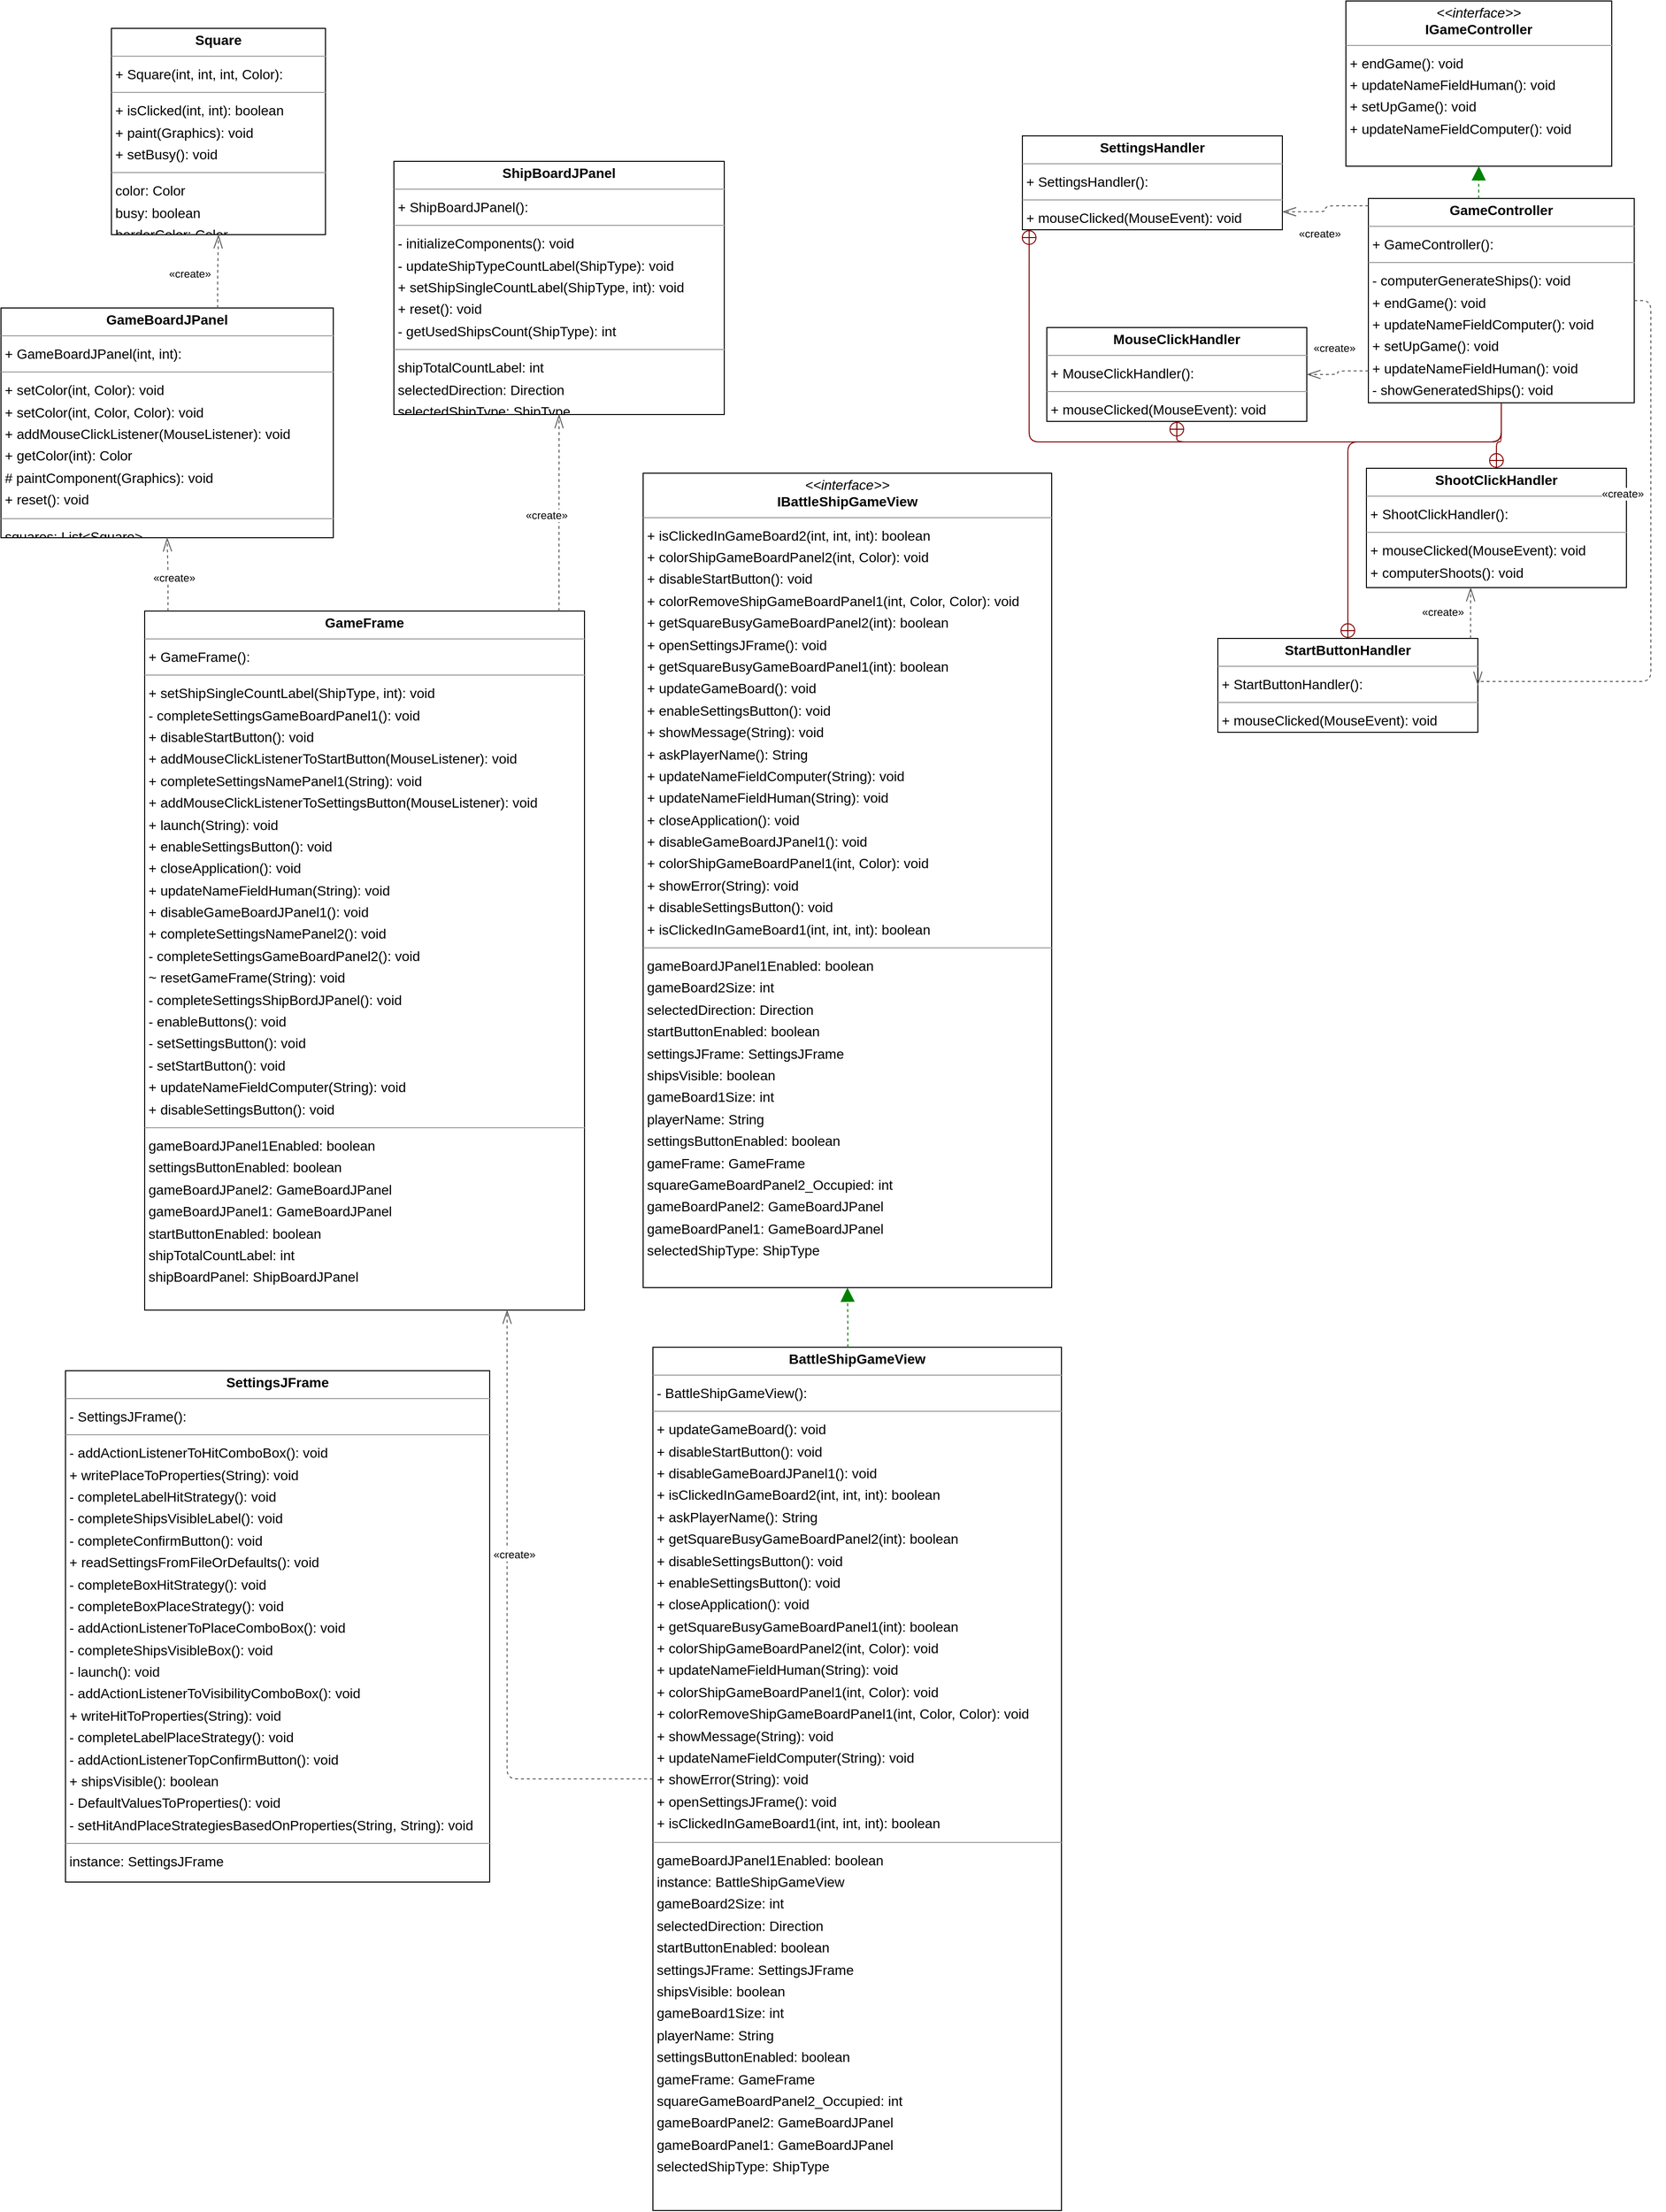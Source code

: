 <mxGraphModel dx="0" dy="0" grid="1" gridSize="10" guides="1" tooltips="1" connect="1" arrows="1" fold="1" page="0" pageScale="1" background="none" math="0" shadow="0">
  <root>
    <mxCell id="0" />
    <mxCell id="1" parent="0" />
    <mxCell id="node7" parent="1" vertex="1" value="&lt;p style=&quot;margin:0px;margin-top:4px;text-align:center;&quot;&gt;&lt;b&gt;BattleShipGameView&lt;/b&gt;&lt;/p&gt;&lt;hr size=&quot;1&quot;/&gt;&lt;p style=&quot;margin:0 0 0 4px;line-height:1.6;&quot;&gt;- BattleShipGameView(): &lt;/p&gt;&lt;hr size=&quot;1&quot;/&gt;&lt;p style=&quot;margin:0 0 0 4px;line-height:1.6;&quot;&gt;+ updateGameBoard(): void&lt;br/&gt;+ disableStartButton(): void&lt;br/&gt;+ disableGameBoardJPanel1(): void&lt;br/&gt;+ isClickedInGameBoard2(int, int, int): boolean&lt;br/&gt;+ askPlayerName(): String&lt;br/&gt;+ getSquareBusyGameBoardPanel2(int): boolean&lt;br/&gt;+ disableSettingsButton(): void&lt;br/&gt;+ enableSettingsButton(): void&lt;br/&gt;+ closeApplication(): void&lt;br/&gt;+ getSquareBusyGameBoardPanel1(int): boolean&lt;br/&gt;+ colorShipGameBoardPanel2(int, Color): void&lt;br/&gt;+ updateNameFieldHuman(String): void&lt;br/&gt;+ colorShipGameBoardPanel1(int, Color): void&lt;br/&gt;+ colorRemoveShipGameBoardPanel1(int, Color, Color): void&lt;br/&gt;+ showMessage(String): void&lt;br/&gt;+ updateNameFieldComputer(String): void&lt;br/&gt;+ showError(String): void&lt;br/&gt;+ openSettingsJFrame(): void&lt;br/&gt;+ isClickedInGameBoard1(int, int, int): boolean&lt;/p&gt;&lt;hr size=&quot;1&quot;/&gt;&lt;p style=&quot;margin:0 0 0 4px;line-height:1.6;&quot;&gt; gameBoardJPanel1Enabled: boolean&lt;br/&gt; instance: BattleShipGameView&lt;br/&gt; gameBoard2Size: int&lt;br/&gt; selectedDirection: Direction&lt;br/&gt; startButtonEnabled: boolean&lt;br/&gt; settingsJFrame: SettingsJFrame&lt;br/&gt; shipsVisible: boolean&lt;br/&gt; gameBoard1Size: int&lt;br/&gt; playerName: String&lt;br/&gt; settingsButtonEnabled: boolean&lt;br/&gt; gameFrame: GameFrame&lt;br/&gt; squareGameBoardPanel2_Occupied: int&lt;br/&gt; gameBoardPanel2: GameBoardJPanel&lt;br/&gt; gameBoardPanel1: GameBoardJPanel&lt;br/&gt; selectedShipType: ShipType&lt;/p&gt;" style="verticalAlign=top;align=left;overflow=fill;fontSize=14;fontFamily=Helvetica;html=1;rounded=0;shadow=0;comic=0;labelBackgroundColor=none;strokeWidth=1;">
      <mxGeometry x="560" y="1363" width="418" height="883" as="geometry" />
    </mxCell>
    <mxCell id="node2" parent="1" vertex="1" value="&lt;p style=&quot;margin:0px;margin-top:4px;text-align:center;&quot;&gt;&lt;b&gt;GameBoardJPanel&lt;/b&gt;&lt;/p&gt;&lt;hr size=&quot;1&quot;/&gt;&lt;p style=&quot;margin:0 0 0 4px;line-height:1.6;&quot;&gt;+ GameBoardJPanel(int, int): &lt;/p&gt;&lt;hr size=&quot;1&quot;/&gt;&lt;p style=&quot;margin:0 0 0 4px;line-height:1.6;&quot;&gt;+ setColor(int, Color): void&lt;br/&gt;+ setColor(int, Color, Color): void&lt;br/&gt;+ addMouseClickListener(MouseListener): void&lt;br/&gt;+ getColor(int): Color&lt;br/&gt;# paintComponent(Graphics): void&lt;br/&gt;+ reset(): void&lt;/p&gt;&lt;hr size=&quot;1&quot;/&gt;&lt;p style=&quot;margin:0 0 0 4px;line-height:1.6;&quot;&gt; squares: List&amp;lt;Square&amp;gt;&lt;/p&gt;" style="verticalAlign=top;align=left;overflow=fill;fontSize=14;fontFamily=Helvetica;html=1;rounded=0;shadow=0;comic=0;labelBackgroundColor=none;strokeWidth=1;">
      <mxGeometry x="-107" y="300" width="340" height="235" as="geometry" />
    </mxCell>
    <mxCell id="node3" parent="1" vertex="1" value="&lt;p style=&quot;margin:0px;margin-top:4px;text-align:center;&quot;&gt;&lt;b&gt;GameController&lt;/b&gt;&lt;/p&gt;&lt;hr size=&quot;1&quot;/&gt;&lt;p style=&quot;margin:0 0 0 4px;line-height:1.6;&quot;&gt;+ GameController(): &lt;/p&gt;&lt;hr size=&quot;1&quot;/&gt;&lt;p style=&quot;margin:0 0 0 4px;line-height:1.6;&quot;&gt;- computerGenerateShips(): void&lt;br/&gt;+ endGame(): void&lt;br/&gt;+ updateNameFieldComputer(): void&lt;br/&gt;+ setUpGame(): void&lt;br/&gt;+ updateNameFieldHuman(): void&lt;br/&gt;- showGeneratedShips(): void&lt;/p&gt;" style="verticalAlign=top;align=left;overflow=fill;fontSize=14;fontFamily=Helvetica;html=1;rounded=0;shadow=0;comic=0;labelBackgroundColor=none;strokeWidth=1;">
      <mxGeometry x="1292" y="188" width="272" height="209" as="geometry" />
    </mxCell>
    <mxCell id="node4" parent="1" vertex="1" value="&lt;p style=&quot;margin:0px;margin-top:4px;text-align:center;&quot;&gt;&lt;b&gt;GameFrame&lt;/b&gt;&lt;/p&gt;&lt;hr size=&quot;1&quot;/&gt;&lt;p style=&quot;margin:0 0 0 4px;line-height:1.6;&quot;&gt;+ GameFrame(): &lt;/p&gt;&lt;hr size=&quot;1&quot;/&gt;&lt;p style=&quot;margin:0 0 0 4px;line-height:1.6;&quot;&gt;+ setShipSingleCountLabel(ShipType, int): void&lt;br/&gt;- completeSettingsGameBoardPanel1(): void&lt;br/&gt;+ disableStartButton(): void&lt;br/&gt;+ addMouseClickListenerToStartButton(MouseListener): void&lt;br/&gt;+ completeSettingsNamePanel1(String): void&lt;br/&gt;+ addMouseClickListenerToSettingsButton(MouseListener): void&lt;br/&gt;+ launch(String): void&lt;br/&gt;+ enableSettingsButton(): void&lt;br/&gt;+ closeApplication(): void&lt;br/&gt;+ updateNameFieldHuman(String): void&lt;br/&gt;+ disableGameBoardJPanel1(): void&lt;br/&gt;+ completeSettingsNamePanel2(): void&lt;br/&gt;- completeSettingsGameBoardPanel2(): void&lt;br/&gt;~ resetGameFrame(String): void&lt;br/&gt;- completeSettingsShipBordJPanel(): void&lt;br/&gt;- enableButtons(): void&lt;br/&gt;- setSettingsButton(): void&lt;br/&gt;- setStartButton(): void&lt;br/&gt;+ updateNameFieldComputer(String): void&lt;br/&gt;+ disableSettingsButton(): void&lt;/p&gt;&lt;hr size=&quot;1&quot;/&gt;&lt;p style=&quot;margin:0 0 0 4px;line-height:1.6;&quot;&gt; gameBoardJPanel1Enabled: boolean&lt;br/&gt; settingsButtonEnabled: boolean&lt;br/&gt; gameBoardJPanel2: GameBoardJPanel&lt;br/&gt; gameBoardJPanel1: GameBoardJPanel&lt;br/&gt; startButtonEnabled: boolean&lt;br/&gt; shipTotalCountLabel: int&lt;br/&gt; shipBoardPanel: ShipBoardJPanel&lt;/p&gt;" style="verticalAlign=top;align=left;overflow=fill;fontSize=14;fontFamily=Helvetica;html=1;rounded=0;shadow=0;comic=0;labelBackgroundColor=none;strokeWidth=1;">
      <mxGeometry x="40" y="610" width="450" height="715" as="geometry" />
    </mxCell>
    <mxCell id="node10" parent="1" vertex="1" value="&lt;p style=&quot;margin:0px;margin-top:4px;text-align:center;&quot;&gt;&lt;i&gt;&amp;lt;&amp;lt;interface&amp;gt;&amp;gt;&lt;/i&gt;&lt;br/&gt;&lt;b&gt;IBattleShipGameView&lt;/b&gt;&lt;/p&gt;&lt;hr size=&quot;1&quot;/&gt;&lt;p style=&quot;margin:0 0 0 4px;line-height:1.6;&quot;&gt;+ isClickedInGameBoard2(int, int, int): boolean&lt;br/&gt;+ colorShipGameBoardPanel2(int, Color): void&lt;br/&gt;+ disableStartButton(): void&lt;br/&gt;+ colorRemoveShipGameBoardPanel1(int, Color, Color): void&lt;br/&gt;+ getSquareBusyGameBoardPanel2(int): boolean&lt;br/&gt;+ openSettingsJFrame(): void&lt;br/&gt;+ getSquareBusyGameBoardPanel1(int): boolean&lt;br/&gt;+ updateGameBoard(): void&lt;br/&gt;+ enableSettingsButton(): void&lt;br/&gt;+ showMessage(String): void&lt;br/&gt;+ askPlayerName(): String&lt;br/&gt;+ updateNameFieldComputer(String): void&lt;br/&gt;+ updateNameFieldHuman(String): void&lt;br/&gt;+ closeApplication(): void&lt;br/&gt;+ disableGameBoardJPanel1(): void&lt;br/&gt;+ colorShipGameBoardPanel1(int, Color): void&lt;br/&gt;+ showError(String): void&lt;br/&gt;+ disableSettingsButton(): void&lt;br/&gt;+ isClickedInGameBoard1(int, int, int): boolean&lt;/p&gt;&lt;hr size=&quot;1&quot;/&gt;&lt;p style=&quot;margin:0 0 0 4px;line-height:1.6;&quot;&gt; gameBoardJPanel1Enabled: boolean&lt;br/&gt; gameBoard2Size: int&lt;br/&gt; selectedDirection: Direction&lt;br/&gt; startButtonEnabled: boolean&lt;br/&gt; settingsJFrame: SettingsJFrame&lt;br/&gt; shipsVisible: boolean&lt;br/&gt; gameBoard1Size: int&lt;br/&gt; playerName: String&lt;br/&gt; settingsButtonEnabled: boolean&lt;br/&gt; gameFrame: GameFrame&lt;br/&gt; squareGameBoardPanel2_Occupied: int&lt;br/&gt; gameBoardPanel2: GameBoardJPanel&lt;br/&gt; gameBoardPanel1: GameBoardJPanel&lt;br/&gt; selectedShipType: ShipType&lt;/p&gt;" style="verticalAlign=top;align=left;overflow=fill;fontSize=14;fontFamily=Helvetica;html=1;rounded=0;shadow=0;comic=0;labelBackgroundColor=none;strokeWidth=1;">
      <mxGeometry x="550" y="469" width="418" height="833" as="geometry" />
    </mxCell>
    <mxCell id="node0" parent="1" vertex="1" value="&lt;p style=&quot;margin:0px;margin-top:4px;text-align:center;&quot;&gt;&lt;i&gt;&amp;lt;&amp;lt;interface&amp;gt;&amp;gt;&lt;/i&gt;&lt;br/&gt;&lt;b&gt;IGameController&lt;/b&gt;&lt;/p&gt;&lt;hr size=&quot;1&quot;/&gt;&lt;p style=&quot;margin:0 0 0 4px;line-height:1.6;&quot;&gt;+ endGame(): void&lt;br/&gt;+ updateNameFieldHuman(): void&lt;br/&gt;+ setUpGame(): void&lt;br/&gt;+ updateNameFieldComputer(): void&lt;/p&gt;" style="verticalAlign=top;align=left;overflow=fill;fontSize=14;fontFamily=Helvetica;html=1;rounded=0;shadow=0;comic=0;labelBackgroundColor=none;strokeWidth=1;">
      <mxGeometry x="1269" y="-14" width="272" height="169" as="geometry" />
    </mxCell>
    <mxCell id="node6" parent="1" vertex="1" value="&lt;p style=&quot;margin:0px;margin-top:4px;text-align:center;&quot;&gt;&lt;b&gt;MouseClickHandler&lt;/b&gt;&lt;/p&gt;&lt;hr size=&quot;1&quot;/&gt;&lt;p style=&quot;margin:0 0 0 4px;line-height:1.6;&quot;&gt;+ MouseClickHandler(): &lt;/p&gt;&lt;hr size=&quot;1&quot;/&gt;&lt;p style=&quot;margin:0 0 0 4px;line-height:1.6;&quot;&gt;+ mouseClicked(MouseEvent): void&lt;/p&gt;" style="verticalAlign=top;align=left;overflow=fill;fontSize=14;fontFamily=Helvetica;html=1;rounded=0;shadow=0;comic=0;labelBackgroundColor=none;strokeWidth=1;">
      <mxGeometry x="963" y="320" width="266" height="96" as="geometry" />
    </mxCell>
    <mxCell id="node12" parent="1" vertex="1" value="&lt;p style=&quot;margin:0px;margin-top:4px;text-align:center;&quot;&gt;&lt;b&gt;SettingsHandler&lt;/b&gt;&lt;/p&gt;&lt;hr size=&quot;1&quot;/&gt;&lt;p style=&quot;margin:0 0 0 4px;line-height:1.6;&quot;&gt;+ SettingsHandler(): &lt;/p&gt;&lt;hr size=&quot;1&quot;/&gt;&lt;p style=&quot;margin:0 0 0 4px;line-height:1.6;&quot;&gt;+ mouseClicked(MouseEvent): void&lt;/p&gt;" style="verticalAlign=top;align=left;overflow=fill;fontSize=14;fontFamily=Helvetica;html=1;rounded=0;shadow=0;comic=0;labelBackgroundColor=none;strokeWidth=1;">
      <mxGeometry x="938" y="124" width="266" height="96" as="geometry" />
    </mxCell>
    <mxCell id="node5" parent="1" vertex="1" value="&lt;p style=&quot;margin:0px;margin-top:4px;text-align:center;&quot;&gt;&lt;b&gt;SettingsJFrame&lt;/b&gt;&lt;/p&gt;&lt;hr size=&quot;1&quot;/&gt;&lt;p style=&quot;margin:0 0 0 4px;line-height:1.6;&quot;&gt;- SettingsJFrame(): &lt;/p&gt;&lt;hr size=&quot;1&quot;/&gt;&lt;p style=&quot;margin:0 0 0 4px;line-height:1.6;&quot;&gt;- addActionListenerToHitComboBox(): void&lt;br/&gt;+ writePlaceToProperties(String): void&lt;br/&gt;- completeLabelHitStrategy(): void&lt;br/&gt;- completeShipsVisibleLabel(): void&lt;br/&gt;- completeConfirmButton(): void&lt;br/&gt;+ readSettingsFromFileOrDefaults(): void&lt;br/&gt;- completeBoxHitStrategy(): void&lt;br/&gt;- completeBoxPlaceStrategy(): void&lt;br/&gt;- addActionListenerToPlaceComboBox(): void&lt;br/&gt;- completeShipsVisibleBox(): void&lt;br/&gt;- launch(): void&lt;br/&gt;- addActionListenerToVisibilityComboBox(): void&lt;br/&gt;+ writeHitToProperties(String): void&lt;br/&gt;- completeLabelPlaceStrategy(): void&lt;br/&gt;- addActionListenerTopConfirmButton(): void&lt;br/&gt;+ shipsVisible(): boolean&lt;br/&gt;- DefaultValuesToProperties(): void&lt;br/&gt;- setHitAndPlaceStrategiesBasedOnProperties(String, String): void&lt;/p&gt;&lt;hr size=&quot;1&quot;/&gt;&lt;p style=&quot;margin:0 0 0 4px;line-height:1.6;&quot;&gt; instance: SettingsJFrame&lt;/p&gt;" style="verticalAlign=top;align=left;overflow=fill;fontSize=14;fontFamily=Helvetica;html=1;rounded=0;shadow=0;comic=0;labelBackgroundColor=none;strokeWidth=1;">
      <mxGeometry x="-41" y="1387" width="434" height="523" as="geometry" />
    </mxCell>
    <mxCell id="node8" parent="1" vertex="1" value="&lt;p style=&quot;margin:0px;margin-top:4px;text-align:center;&quot;&gt;&lt;b&gt;ShipBoardJPanel&lt;/b&gt;&lt;/p&gt;&lt;hr size=&quot;1&quot;/&gt;&lt;p style=&quot;margin:0 0 0 4px;line-height:1.6;&quot;&gt;+ ShipBoardJPanel(): &lt;/p&gt;&lt;hr size=&quot;1&quot;/&gt;&lt;p style=&quot;margin:0 0 0 4px;line-height:1.6;&quot;&gt;- initializeComponents(): void&lt;br/&gt;- updateShipTypeCountLabel(ShipType): void&lt;br/&gt;+ setShipSingleCountLabel(ShipType, int): void&lt;br/&gt;+ reset(): void&lt;br/&gt;- getUsedShipsCount(ShipType): int&lt;/p&gt;&lt;hr size=&quot;1&quot;/&gt;&lt;p style=&quot;margin:0 0 0 4px;line-height:1.6;&quot;&gt; shipTotalCountLabel: int&lt;br/&gt; selectedDirection: Direction&lt;br/&gt; selectedShipType: ShipType&lt;/p&gt;" style="verticalAlign=top;align=left;overflow=fill;fontSize=14;fontFamily=Helvetica;html=1;rounded=0;shadow=0;comic=0;labelBackgroundColor=none;strokeWidth=1;">
      <mxGeometry x="295" y="150" width="338" height="259" as="geometry" />
    </mxCell>
    <mxCell id="node9" parent="1" vertex="1" value="&lt;p style=&quot;margin:0px;margin-top:4px;text-align:center;&quot;&gt;&lt;b&gt;ShootClickHandler&lt;/b&gt;&lt;/p&gt;&lt;hr size=&quot;1&quot;/&gt;&lt;p style=&quot;margin:0 0 0 4px;line-height:1.6;&quot;&gt;+ ShootClickHandler(): &lt;/p&gt;&lt;hr size=&quot;1&quot;/&gt;&lt;p style=&quot;margin:0 0 0 4px;line-height:1.6;&quot;&gt;+ mouseClicked(MouseEvent): void&lt;br/&gt;+ computerShoots(): void&lt;/p&gt;" style="verticalAlign=top;align=left;overflow=fill;fontSize=14;fontFamily=Helvetica;html=1;rounded=0;shadow=0;comic=0;labelBackgroundColor=none;strokeWidth=1;">
      <mxGeometry x="1290" y="464" width="266" height="122" as="geometry" />
    </mxCell>
    <mxCell id="node11" parent="1" vertex="1" value="&lt;p style=&quot;margin:0px;margin-top:4px;text-align:center;&quot;&gt;&lt;b&gt;Square&lt;/b&gt;&lt;/p&gt;&lt;hr size=&quot;1&quot;/&gt;&lt;p style=&quot;margin:0 0 0 4px;line-height:1.6;&quot;&gt;+ Square(int, int, int, Color): &lt;/p&gt;&lt;hr size=&quot;1&quot;/&gt;&lt;p style=&quot;margin:0 0 0 4px;line-height:1.6;&quot;&gt;+ isClicked(int, int): boolean&lt;br/&gt;+ paint(Graphics): void&lt;br/&gt;+ setBusy(): void&lt;/p&gt;&lt;hr size=&quot;1&quot;/&gt;&lt;p style=&quot;margin:0 0 0 4px;line-height:1.6;&quot;&gt; color: Color&lt;br/&gt; busy: boolean&lt;br/&gt; borderColor: Color&lt;/p&gt;" style="verticalAlign=top;align=left;overflow=fill;fontSize=14;fontFamily=Helvetica;html=1;rounded=0;shadow=0;comic=0;labelBackgroundColor=none;strokeWidth=1;">
      <mxGeometry x="6" y="14" width="219" height="211" as="geometry" />
    </mxCell>
    <mxCell id="node1" parent="1" vertex="1" value="&lt;p style=&quot;margin:0px;margin-top:4px;text-align:center;&quot;&gt;&lt;b&gt;StartButtonHandler&lt;/b&gt;&lt;/p&gt;&lt;hr size=&quot;1&quot;/&gt;&lt;p style=&quot;margin:0 0 0 4px;line-height:1.6;&quot;&gt;+ StartButtonHandler(): &lt;/p&gt;&lt;hr size=&quot;1&quot;/&gt;&lt;p style=&quot;margin:0 0 0 4px;line-height:1.6;&quot;&gt;+ mouseClicked(MouseEvent): void&lt;/p&gt;" style="verticalAlign=top;align=left;overflow=fill;fontSize=14;fontFamily=Helvetica;html=1;rounded=0;shadow=0;comic=0;labelBackgroundColor=none;strokeWidth=1;">
      <mxGeometry x="1138" y="638" width="266" height="96" as="geometry" />
    </mxCell>
    <mxCell id="edge7" edge="1" value="" parent="1" source="node7" target="node4" style="html=1;rounded=1;edgeStyle=orthogonalEdgeStyle;dashed=1;startArrow=none;endArrow=openThin;endSize=12;strokeColor=#595959;exitX=0.000;exitY=0.500;exitDx=0;exitDy=0;entryX=0.824;entryY=1.000;entryDx=0;entryDy=0;">
      <mxGeometry width="50" height="50" relative="1" as="geometry">
        <Array as="points">
          <mxPoint x="411" y="1804" />
        </Array>
      </mxGeometry>
    </mxCell>
    <mxCell id="label44" parent="edge7" vertex="1" connectable="0" value="«create»" style="edgeLabel;resizable=0;html=1;align=left;verticalAlign=top;strokeColor=default;">
      <mxGeometry x="395" y="1562" as="geometry" />
    </mxCell>
    <mxCell id="edge5" edge="1" value="" parent="1" source="node7" target="node10" style="html=1;rounded=1;edgeStyle=orthogonalEdgeStyle;dashed=1;startArrow=none;endArrow=block;endSize=12;strokeColor=#008200;exitX=0.477;exitY=0.000;exitDx=0;exitDy=0;entryX=0.500;entryY=1.000;entryDx=0;entryDy=0;">
      <mxGeometry width="50" height="50" relative="1" as="geometry">
        <Array as="points" />
      </mxGeometry>
    </mxCell>
    <mxCell id="edge12" edge="1" value="" parent="1" source="node2" target="node11" style="html=1;rounded=1;edgeStyle=orthogonalEdgeStyle;dashed=1;startArrow=none;endArrow=openThin;endSize=12;strokeColor=#595959;exitX=0.652;exitY=0.000;exitDx=0;exitDy=0;entryX=0.500;entryY=1.000;entryDx=0;entryDy=0;">
      <mxGeometry width="50" height="50" relative="1" as="geometry">
        <Array as="points" />
      </mxGeometry>
    </mxCell>
    <mxCell id="label74" parent="edge12" vertex="1" connectable="0" value="«create»" style="edgeLabel;resizable=0;html=1;align=left;verticalAlign=top;strokeColor=default;">
      <mxGeometry x="63" y="252" as="geometry" />
    </mxCell>
    <mxCell id="edge4" edge="1" value="" parent="1" source="node3" target="node0" style="html=1;rounded=1;edgeStyle=orthogonalEdgeStyle;dashed=1;startArrow=none;endArrow=block;endSize=12;strokeColor=#008200;exitX=0.415;exitY=0.000;exitDx=0;exitDy=0;entryX=0.500;entryY=1.000;entryDx=0;entryDy=0;">
      <mxGeometry width="50" height="50" relative="1" as="geometry">
        <Array as="points" />
      </mxGeometry>
    </mxCell>
    <mxCell id="edge6" edge="1" value="" parent="1" source="node3" target="node6" style="html=1;rounded=1;edgeStyle=orthogonalEdgeStyle;dashed=1;startArrow=none;endArrow=openThin;endSize=12;strokeColor=#595959;exitX=0.000;exitY=0.844;exitDx=0;exitDy=0;entryX=1.000;entryY=0.500;entryDx=0;entryDy=0;">
      <mxGeometry width="50" height="50" relative="1" as="geometry">
        <Array as="points" />
      </mxGeometry>
    </mxCell>
    <mxCell id="label38" parent="edge6" vertex="1" connectable="0" value="«create»" style="edgeLabel;resizable=0;html=1;align=left;verticalAlign=top;strokeColor=default;">
      <mxGeometry x="1234" y="328" as="geometry" />
    </mxCell>
    <mxCell id="edge13" edge="1" value="" parent="1" source="node3" target="node12" style="html=1;rounded=1;edgeStyle=orthogonalEdgeStyle;dashed=1;startArrow=none;endArrow=openThin;endSize=12;strokeColor=#595959;exitX=0.000;exitY=0.036;exitDx=0;exitDy=0;entryX=1.000;entryY=0.808;entryDx=0;entryDy=0;">
      <mxGeometry width="50" height="50" relative="1" as="geometry">
        <Array as="points" />
      </mxGeometry>
    </mxCell>
    <mxCell id="label80" parent="edge13" vertex="1" connectable="0" value="«create»" style="edgeLabel;resizable=0;html=1;align=left;verticalAlign=top;strokeColor=default;">
      <mxGeometry x="1219" y="211" as="geometry" />
    </mxCell>
    <mxCell id="edge8" edge="1" value="" parent="1" source="node3" target="node1" style="html=1;rounded=1;edgeStyle=orthogonalEdgeStyle;dashed=1;startArrow=none;endArrow=openThin;endSize=12;strokeColor=#595959;exitX=1.000;exitY=0.500;exitDx=0;exitDy=0;entryX=1.000;entryY=0.500;entryDx=0;entryDy=0;">
      <mxGeometry width="50" height="50" relative="1" as="geometry">
        <Array as="points">
          <mxPoint x="1581" y="292" />
          <mxPoint x="1581" y="682" />
        </Array>
      </mxGeometry>
    </mxCell>
    <mxCell id="label50" parent="edge8" vertex="1" connectable="0" value="«create»" style="edgeLabel;resizable=0;html=1;align=left;verticalAlign=top;strokeColor=default;">
      <mxGeometry x="1529" y="477" as="geometry" />
    </mxCell>
    <mxCell id="edge9" edge="1" value="" parent="1" source="node4" target="node2" style="html=1;rounded=1;edgeStyle=orthogonalEdgeStyle;dashed=1;startArrow=none;endArrow=openThin;endSize=12;strokeColor=#595959;exitX=0.053;exitY=0.000;exitDx=0;exitDy=0;entryX=0.500;entryY=1.000;entryDx=0;entryDy=0;">
      <mxGeometry width="50" height="50" relative="1" as="geometry">
        <Array as="points" />
      </mxGeometry>
    </mxCell>
    <mxCell id="label56" parent="edge9" vertex="1" connectable="0" value="«create»" style="edgeLabel;resizable=0;html=1;align=left;verticalAlign=top;strokeColor=default;">
      <mxGeometry x="47" y="563" as="geometry" />
    </mxCell>
    <mxCell id="edge10" edge="1" value="" parent="1" source="node4" target="node8" style="html=1;rounded=1;edgeStyle=orthogonalEdgeStyle;dashed=1;startArrow=none;endArrow=openThin;endSize=12;strokeColor=#595959;exitX=0.942;exitY=0.000;exitDx=0;exitDy=0;entryX=0.500;entryY=1.000;entryDx=0;entryDy=0;">
      <mxGeometry width="50" height="50" relative="1" as="geometry">
        <Array as="points" />
      </mxGeometry>
    </mxCell>
    <mxCell id="label62" parent="edge10" vertex="1" connectable="0" value="«create»" style="edgeLabel;resizable=0;html=1;align=left;verticalAlign=top;strokeColor=default;">
      <mxGeometry x="428" y="499" as="geometry" />
    </mxCell>
    <mxCell id="edge0" edge="1" value="" parent="1" source="node6" target="node3" style="html=1;rounded=1;edgeStyle=orthogonalEdgeStyle;dashed=0;startArrow=circlePlus;startFill=0;endArrow=none;strokeColor=#820000;exitX=0.500;exitY=1.000;exitDx=0;exitDy=0;entryX=0.500;entryY=1.000;entryDx=0;entryDy=0;">
      <mxGeometry width="50" height="50" relative="1" as="geometry">
        <Array as="points">
          <mxPoint x="1096" y="437" />
          <mxPoint x="1428" y="437" />
        </Array>
      </mxGeometry>
    </mxCell>
    <mxCell id="edge3" edge="1" value="" parent="1" source="node12" target="node3" style="html=1;rounded=1;edgeStyle=orthogonalEdgeStyle;dashed=0;startArrow=circlePlus;startFill=0;endArrow=none;strokeColor=#820000;exitX=0.026;exitY=1.000;exitDx=0;exitDy=0;entryX=0.500;entryY=1.000;entryDx=0;entryDy=0;">
      <mxGeometry width="50" height="50" relative="1" as="geometry">
        <Array as="points">
          <mxPoint x="945" y="437" />
          <mxPoint x="1428" y="437" />
        </Array>
      </mxGeometry>
    </mxCell>
    <mxCell id="edge2" edge="1" value="" parent="1" source="node9" target="node3" style="html=1;rounded=1;edgeStyle=orthogonalEdgeStyle;dashed=0;startArrow=circlePlus;startFill=0;endArrow=none;strokeColor=#820000;exitX=0.500;exitY=0.000;exitDx=0;exitDy=0;entryX=0.500;entryY=1.000;entryDx=0;entryDy=0;">
      <mxGeometry width="50" height="50" relative="1" as="geometry">
        <Array as="points">
          <mxPoint x="1423" y="437" />
          <mxPoint x="1428" y="437" />
        </Array>
      </mxGeometry>
    </mxCell>
    <mxCell id="edge1" edge="1" value="" parent="1" source="node1" target="node3" style="html=1;rounded=1;edgeStyle=orthogonalEdgeStyle;dashed=0;startArrow=circlePlus;startFill=0;endArrow=none;strokeColor=#820000;exitX=0.500;exitY=0.000;exitDx=0;exitDy=0;entryX=0.500;entryY=1.000;entryDx=0;entryDy=0;">
      <mxGeometry width="50" height="50" relative="1" as="geometry">
        <Array as="points">
          <mxPoint x="1271" y="437" />
          <mxPoint x="1428" y="437" />
        </Array>
      </mxGeometry>
    </mxCell>
    <mxCell id="edge11" edge="1" value="" parent="1" source="node1" target="node9" style="html=1;rounded=1;edgeStyle=orthogonalEdgeStyle;dashed=1;startArrow=none;endArrow=openThin;endSize=12;strokeColor=#595959;exitX=0.972;exitY=0.000;exitDx=0;exitDy=0;entryX=0.401;entryY=1.000;entryDx=0;entryDy=0;">
      <mxGeometry width="50" height="50" relative="1" as="geometry">
        <Array as="points" />
      </mxGeometry>
    </mxCell>
    <mxCell id="label68" parent="edge11" vertex="1" connectable="0" value="«create»" style="edgeLabel;resizable=0;html=1;align=left;verticalAlign=top;strokeColor=default;">
      <mxGeometry x="1345" y="598" as="geometry" />
    </mxCell>
  </root>
</mxGraphModel>
